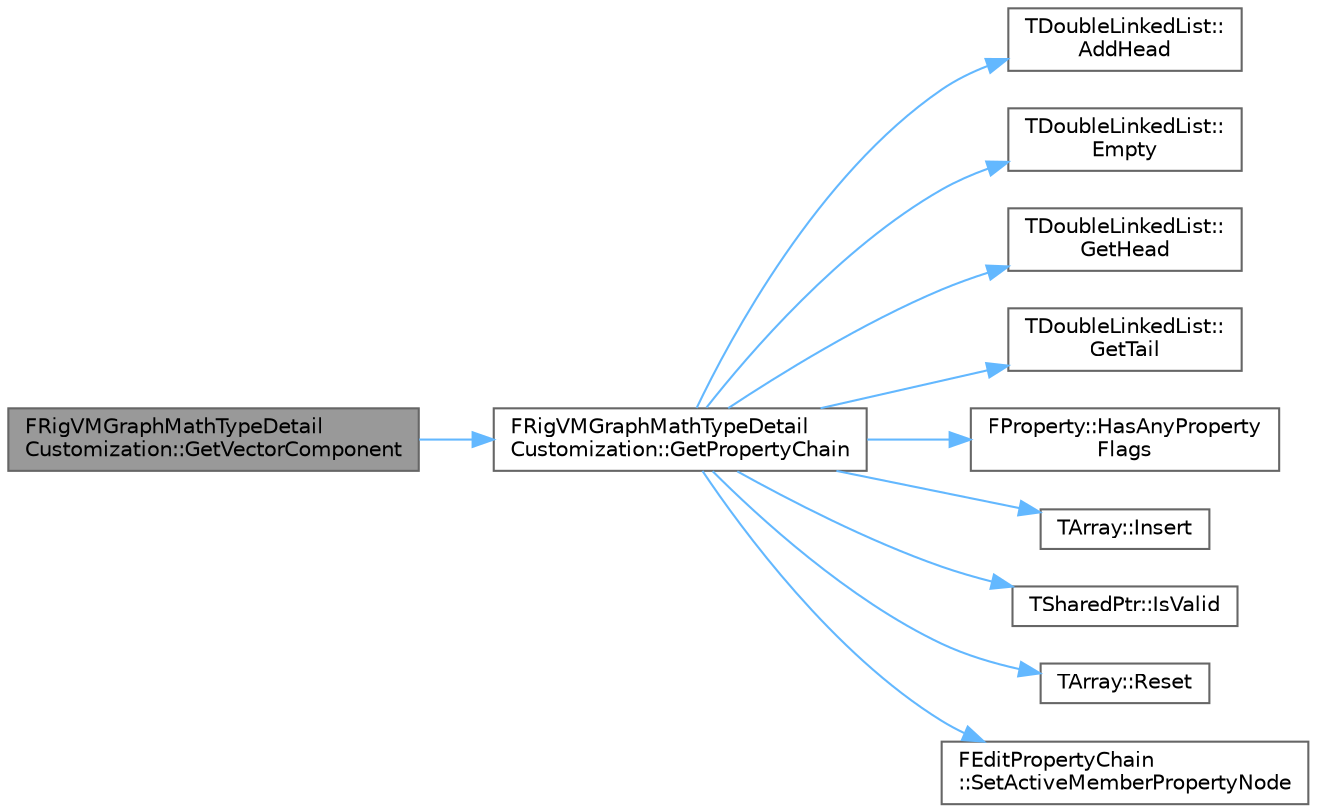 digraph "FRigVMGraphMathTypeDetailCustomization::GetVectorComponent"
{
 // INTERACTIVE_SVG=YES
 // LATEX_PDF_SIZE
  bgcolor="transparent";
  edge [fontname=Helvetica,fontsize=10,labelfontname=Helvetica,labelfontsize=10];
  node [fontname=Helvetica,fontsize=10,shape=box,height=0.2,width=0.4];
  rankdir="LR";
  Node1 [id="Node000001",label="FRigVMGraphMathTypeDetail\lCustomization::GetVectorComponent",height=0.2,width=0.4,color="gray40", fillcolor="grey60", style="filled", fontcolor="black",tooltip=" "];
  Node1 -> Node2 [id="edge1_Node000001_Node000002",color="steelblue1",style="solid",tooltip=" "];
  Node2 [id="Node000002",label="FRigVMGraphMathTypeDetail\lCustomization::GetPropertyChain",height=0.2,width=0.4,color="grey40", fillcolor="white", style="filled",URL="$d5/d20/classFRigVMGraphMathTypeDetailCustomization.html#a31baf97a6cae859a0e846c806d29784a",tooltip=" "];
  Node2 -> Node3 [id="edge2_Node000002_Node000003",color="steelblue1",style="solid",tooltip=" "];
  Node3 [id="Node000003",label="TDoubleLinkedList::\lAddHead",height=0.2,width=0.4,color="grey40", fillcolor="white", style="filled",URL="$d4/d9e/classTDoubleLinkedList.html#ac5db75137351b3b29f4453b68b96482a",tooltip="Add the specified value to the beginning of the list, making that value the new head of the list."];
  Node2 -> Node4 [id="edge3_Node000002_Node000004",color="steelblue1",style="solid",tooltip=" "];
  Node4 [id="Node000004",label="TDoubleLinkedList::\lEmpty",height=0.2,width=0.4,color="grey40", fillcolor="white", style="filled",URL="$d4/d9e/classTDoubleLinkedList.html#a7d91dc0d2ddc77379a03fcd21aab4b66",tooltip="Removes all nodes from the list."];
  Node2 -> Node5 [id="edge4_Node000002_Node000005",color="steelblue1",style="solid",tooltip=" "];
  Node5 [id="Node000005",label="TDoubleLinkedList::\lGetHead",height=0.2,width=0.4,color="grey40", fillcolor="white", style="filled",URL="$d4/d9e/classTDoubleLinkedList.html#a36d59ecd7ae12e528347290495124fef",tooltip="Returns the node at the head of the list."];
  Node2 -> Node6 [id="edge5_Node000002_Node000006",color="steelblue1",style="solid",tooltip=" "];
  Node6 [id="Node000006",label="TDoubleLinkedList::\lGetTail",height=0.2,width=0.4,color="grey40", fillcolor="white", style="filled",URL="$d4/d9e/classTDoubleLinkedList.html#a441ad13844402fa758edf3f0957800b7",tooltip="Returns the node at the end of the list."];
  Node2 -> Node7 [id="edge6_Node000002_Node000007",color="steelblue1",style="solid",tooltip=" "];
  Node7 [id="Node000007",label="FProperty::HasAnyProperty\lFlags",height=0.2,width=0.4,color="grey40", fillcolor="white", style="filled",URL="$d9/dbc/classFProperty.html#a6f82a6b6e805f4b789b34026642ab3fd",tooltip="Used to safely check whether any of the passed in flags are set."];
  Node2 -> Node8 [id="edge7_Node000002_Node000008",color="steelblue1",style="solid",tooltip=" "];
  Node8 [id="Node000008",label="TArray::Insert",height=0.2,width=0.4,color="grey40", fillcolor="white", style="filled",URL="$d4/d52/classTArray.html#ae13e9368bed0c878a7ef9f49d7748685",tooltip="Inserts given elements into the array at given location."];
  Node2 -> Node9 [id="edge8_Node000002_Node000009",color="steelblue1",style="solid",tooltip=" "];
  Node9 [id="Node000009",label="TSharedPtr::IsValid",height=0.2,width=0.4,color="grey40", fillcolor="white", style="filled",URL="$d8/d2f/classTSharedPtr.html#acb5f7d3a359aaafcebe24b6b19882ad3",tooltip="Checks to see if this shared pointer is actually pointing to an object."];
  Node2 -> Node10 [id="edge9_Node000002_Node000010",color="steelblue1",style="solid",tooltip=" "];
  Node10 [id="Node000010",label="TArray::Reset",height=0.2,width=0.4,color="grey40", fillcolor="white", style="filled",URL="$d4/d52/classTArray.html#a246ab624b720b01fd83764700aab8cf9",tooltip="Same as empty, but doesn't change memory allocations, unless the new size is larger than the current ..."];
  Node2 -> Node11 [id="edge10_Node000002_Node000011",color="steelblue1",style="solid",tooltip=" "];
  Node11 [id="Node000011",label="FEditPropertyChain\l::SetActiveMemberPropertyNode",height=0.2,width=0.4,color="grey40", fillcolor="white", style="filled",URL="$d9/dc2/classFEditPropertyChain.html#a0149a9408624c0b5d828eb75dd5da855",tooltip="Sets the ActiveMemberPropertyNode to the node associated with the property specified."];
}
